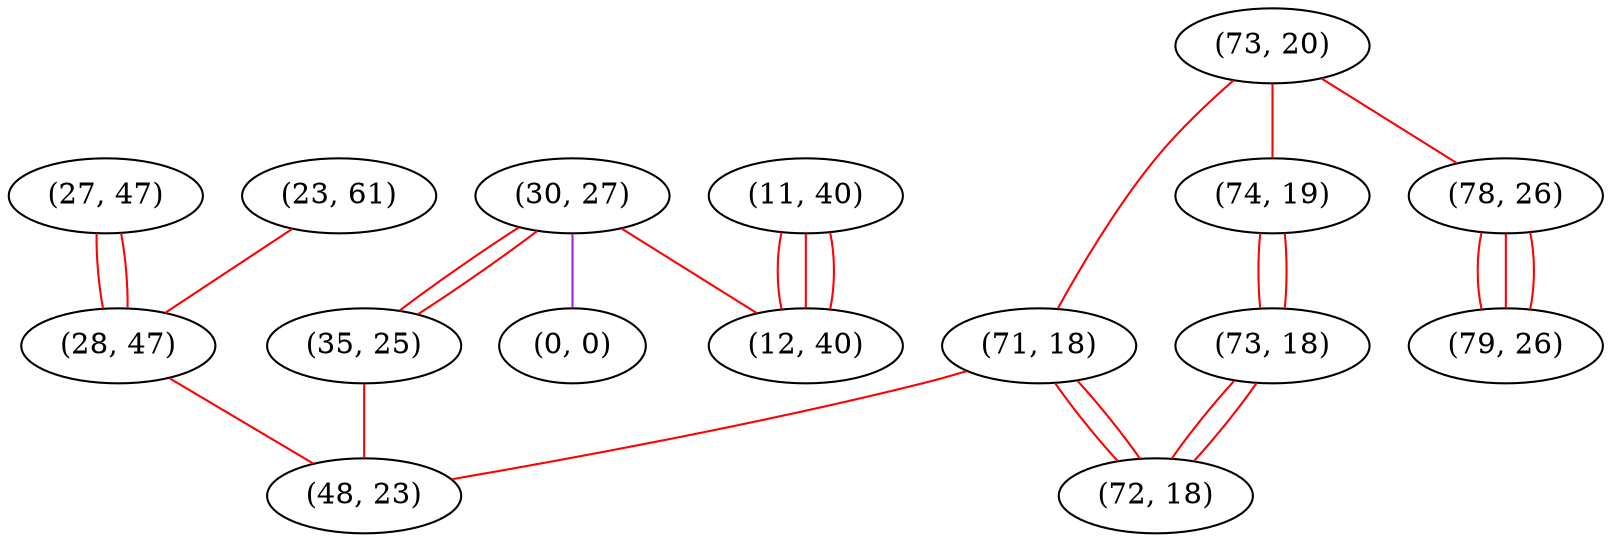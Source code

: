 graph "" {
"(30, 27)";
"(35, 25)";
"(73, 20)";
"(11, 40)";
"(27, 47)";
"(23, 61)";
"(74, 19)";
"(71, 18)";
"(28, 47)";
"(78, 26)";
"(48, 23)";
"(73, 18)";
"(0, 0)";
"(12, 40)";
"(79, 26)";
"(72, 18)";
"(30, 27)" -- "(35, 25)"  [color=red, key=0, weight=1];
"(30, 27)" -- "(35, 25)"  [color=red, key=1, weight=1];
"(30, 27)" -- "(0, 0)"  [color=purple, key=0, weight=4];
"(30, 27)" -- "(12, 40)"  [color=red, key=0, weight=1];
"(35, 25)" -- "(48, 23)"  [color=red, key=0, weight=1];
"(73, 20)" -- "(78, 26)"  [color=red, key=0, weight=1];
"(73, 20)" -- "(74, 19)"  [color=red, key=0, weight=1];
"(73, 20)" -- "(71, 18)"  [color=red, key=0, weight=1];
"(11, 40)" -- "(12, 40)"  [color=red, key=0, weight=1];
"(11, 40)" -- "(12, 40)"  [color=red, key=1, weight=1];
"(11, 40)" -- "(12, 40)"  [color=red, key=2, weight=1];
"(27, 47)" -- "(28, 47)"  [color=red, key=0, weight=1];
"(27, 47)" -- "(28, 47)"  [color=red, key=1, weight=1];
"(23, 61)" -- "(28, 47)"  [color=red, key=0, weight=1];
"(74, 19)" -- "(73, 18)"  [color=red, key=0, weight=1];
"(74, 19)" -- "(73, 18)"  [color=red, key=1, weight=1];
"(71, 18)" -- "(48, 23)"  [color=red, key=0, weight=1];
"(71, 18)" -- "(72, 18)"  [color=red, key=0, weight=1];
"(71, 18)" -- "(72, 18)"  [color=red, key=1, weight=1];
"(28, 47)" -- "(48, 23)"  [color=red, key=0, weight=1];
"(78, 26)" -- "(79, 26)"  [color=red, key=0, weight=1];
"(78, 26)" -- "(79, 26)"  [color=red, key=1, weight=1];
"(78, 26)" -- "(79, 26)"  [color=red, key=2, weight=1];
"(73, 18)" -- "(72, 18)"  [color=red, key=0, weight=1];
"(73, 18)" -- "(72, 18)"  [color=red, key=1, weight=1];
}
